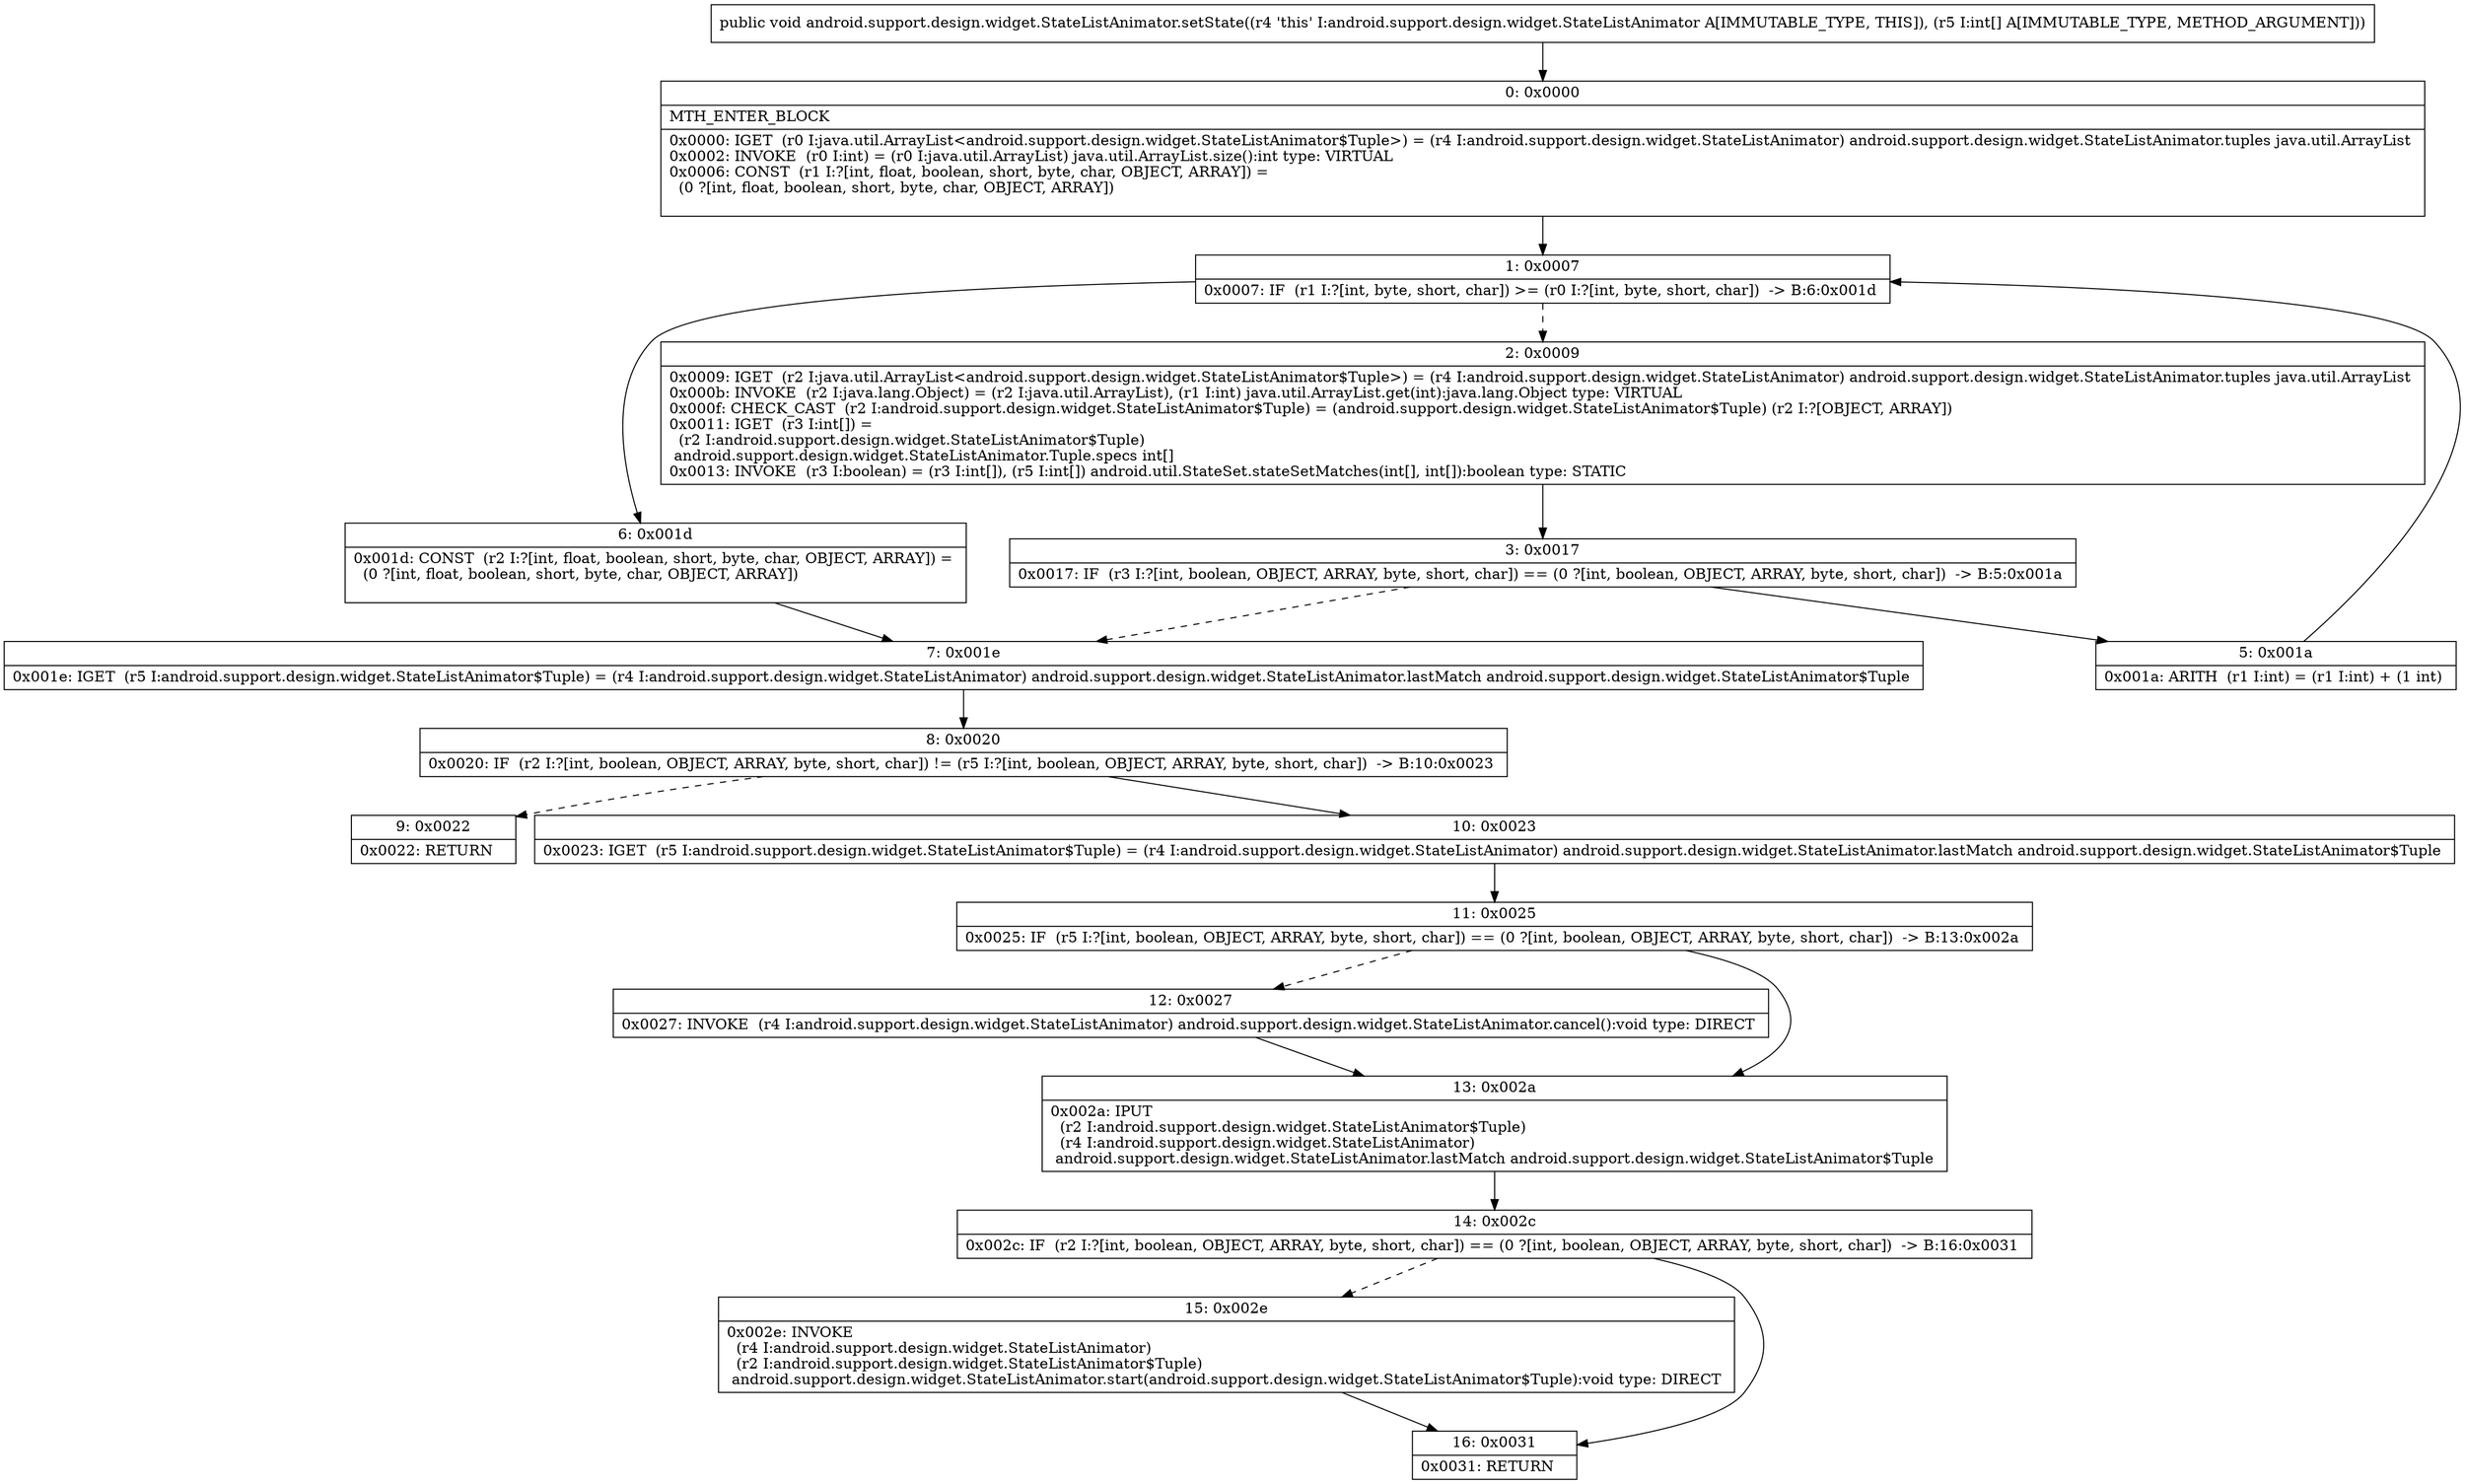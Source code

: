 digraph "CFG forandroid.support.design.widget.StateListAnimator.setState([I)V" {
Node_0 [shape=record,label="{0\:\ 0x0000|MTH_ENTER_BLOCK\l|0x0000: IGET  (r0 I:java.util.ArrayList\<android.support.design.widget.StateListAnimator$Tuple\>) = (r4 I:android.support.design.widget.StateListAnimator) android.support.design.widget.StateListAnimator.tuples java.util.ArrayList \l0x0002: INVOKE  (r0 I:int) = (r0 I:java.util.ArrayList) java.util.ArrayList.size():int type: VIRTUAL \l0x0006: CONST  (r1 I:?[int, float, boolean, short, byte, char, OBJECT, ARRAY]) = \l  (0 ?[int, float, boolean, short, byte, char, OBJECT, ARRAY])\l \l}"];
Node_1 [shape=record,label="{1\:\ 0x0007|0x0007: IF  (r1 I:?[int, byte, short, char]) \>= (r0 I:?[int, byte, short, char])  \-\> B:6:0x001d \l}"];
Node_2 [shape=record,label="{2\:\ 0x0009|0x0009: IGET  (r2 I:java.util.ArrayList\<android.support.design.widget.StateListAnimator$Tuple\>) = (r4 I:android.support.design.widget.StateListAnimator) android.support.design.widget.StateListAnimator.tuples java.util.ArrayList \l0x000b: INVOKE  (r2 I:java.lang.Object) = (r2 I:java.util.ArrayList), (r1 I:int) java.util.ArrayList.get(int):java.lang.Object type: VIRTUAL \l0x000f: CHECK_CAST  (r2 I:android.support.design.widget.StateListAnimator$Tuple) = (android.support.design.widget.StateListAnimator$Tuple) (r2 I:?[OBJECT, ARRAY]) \l0x0011: IGET  (r3 I:int[]) = \l  (r2 I:android.support.design.widget.StateListAnimator$Tuple)\l android.support.design.widget.StateListAnimator.Tuple.specs int[] \l0x0013: INVOKE  (r3 I:boolean) = (r3 I:int[]), (r5 I:int[]) android.util.StateSet.stateSetMatches(int[], int[]):boolean type: STATIC \l}"];
Node_3 [shape=record,label="{3\:\ 0x0017|0x0017: IF  (r3 I:?[int, boolean, OBJECT, ARRAY, byte, short, char]) == (0 ?[int, boolean, OBJECT, ARRAY, byte, short, char])  \-\> B:5:0x001a \l}"];
Node_5 [shape=record,label="{5\:\ 0x001a|0x001a: ARITH  (r1 I:int) = (r1 I:int) + (1 int) \l}"];
Node_6 [shape=record,label="{6\:\ 0x001d|0x001d: CONST  (r2 I:?[int, float, boolean, short, byte, char, OBJECT, ARRAY]) = \l  (0 ?[int, float, boolean, short, byte, char, OBJECT, ARRAY])\l \l}"];
Node_7 [shape=record,label="{7\:\ 0x001e|0x001e: IGET  (r5 I:android.support.design.widget.StateListAnimator$Tuple) = (r4 I:android.support.design.widget.StateListAnimator) android.support.design.widget.StateListAnimator.lastMatch android.support.design.widget.StateListAnimator$Tuple \l}"];
Node_8 [shape=record,label="{8\:\ 0x0020|0x0020: IF  (r2 I:?[int, boolean, OBJECT, ARRAY, byte, short, char]) != (r5 I:?[int, boolean, OBJECT, ARRAY, byte, short, char])  \-\> B:10:0x0023 \l}"];
Node_9 [shape=record,label="{9\:\ 0x0022|0x0022: RETURN   \l}"];
Node_10 [shape=record,label="{10\:\ 0x0023|0x0023: IGET  (r5 I:android.support.design.widget.StateListAnimator$Tuple) = (r4 I:android.support.design.widget.StateListAnimator) android.support.design.widget.StateListAnimator.lastMatch android.support.design.widget.StateListAnimator$Tuple \l}"];
Node_11 [shape=record,label="{11\:\ 0x0025|0x0025: IF  (r5 I:?[int, boolean, OBJECT, ARRAY, byte, short, char]) == (0 ?[int, boolean, OBJECT, ARRAY, byte, short, char])  \-\> B:13:0x002a \l}"];
Node_12 [shape=record,label="{12\:\ 0x0027|0x0027: INVOKE  (r4 I:android.support.design.widget.StateListAnimator) android.support.design.widget.StateListAnimator.cancel():void type: DIRECT \l}"];
Node_13 [shape=record,label="{13\:\ 0x002a|0x002a: IPUT  \l  (r2 I:android.support.design.widget.StateListAnimator$Tuple)\l  (r4 I:android.support.design.widget.StateListAnimator)\l android.support.design.widget.StateListAnimator.lastMatch android.support.design.widget.StateListAnimator$Tuple \l}"];
Node_14 [shape=record,label="{14\:\ 0x002c|0x002c: IF  (r2 I:?[int, boolean, OBJECT, ARRAY, byte, short, char]) == (0 ?[int, boolean, OBJECT, ARRAY, byte, short, char])  \-\> B:16:0x0031 \l}"];
Node_15 [shape=record,label="{15\:\ 0x002e|0x002e: INVOKE  \l  (r4 I:android.support.design.widget.StateListAnimator)\l  (r2 I:android.support.design.widget.StateListAnimator$Tuple)\l android.support.design.widget.StateListAnimator.start(android.support.design.widget.StateListAnimator$Tuple):void type: DIRECT \l}"];
Node_16 [shape=record,label="{16\:\ 0x0031|0x0031: RETURN   \l}"];
MethodNode[shape=record,label="{public void android.support.design.widget.StateListAnimator.setState((r4 'this' I:android.support.design.widget.StateListAnimator A[IMMUTABLE_TYPE, THIS]), (r5 I:int[] A[IMMUTABLE_TYPE, METHOD_ARGUMENT])) }"];
MethodNode -> Node_0;
Node_0 -> Node_1;
Node_1 -> Node_2[style=dashed];
Node_1 -> Node_6;
Node_2 -> Node_3;
Node_3 -> Node_5;
Node_3 -> Node_7[style=dashed];
Node_5 -> Node_1;
Node_6 -> Node_7;
Node_7 -> Node_8;
Node_8 -> Node_9[style=dashed];
Node_8 -> Node_10;
Node_10 -> Node_11;
Node_11 -> Node_12[style=dashed];
Node_11 -> Node_13;
Node_12 -> Node_13;
Node_13 -> Node_14;
Node_14 -> Node_15[style=dashed];
Node_14 -> Node_16;
Node_15 -> Node_16;
}

